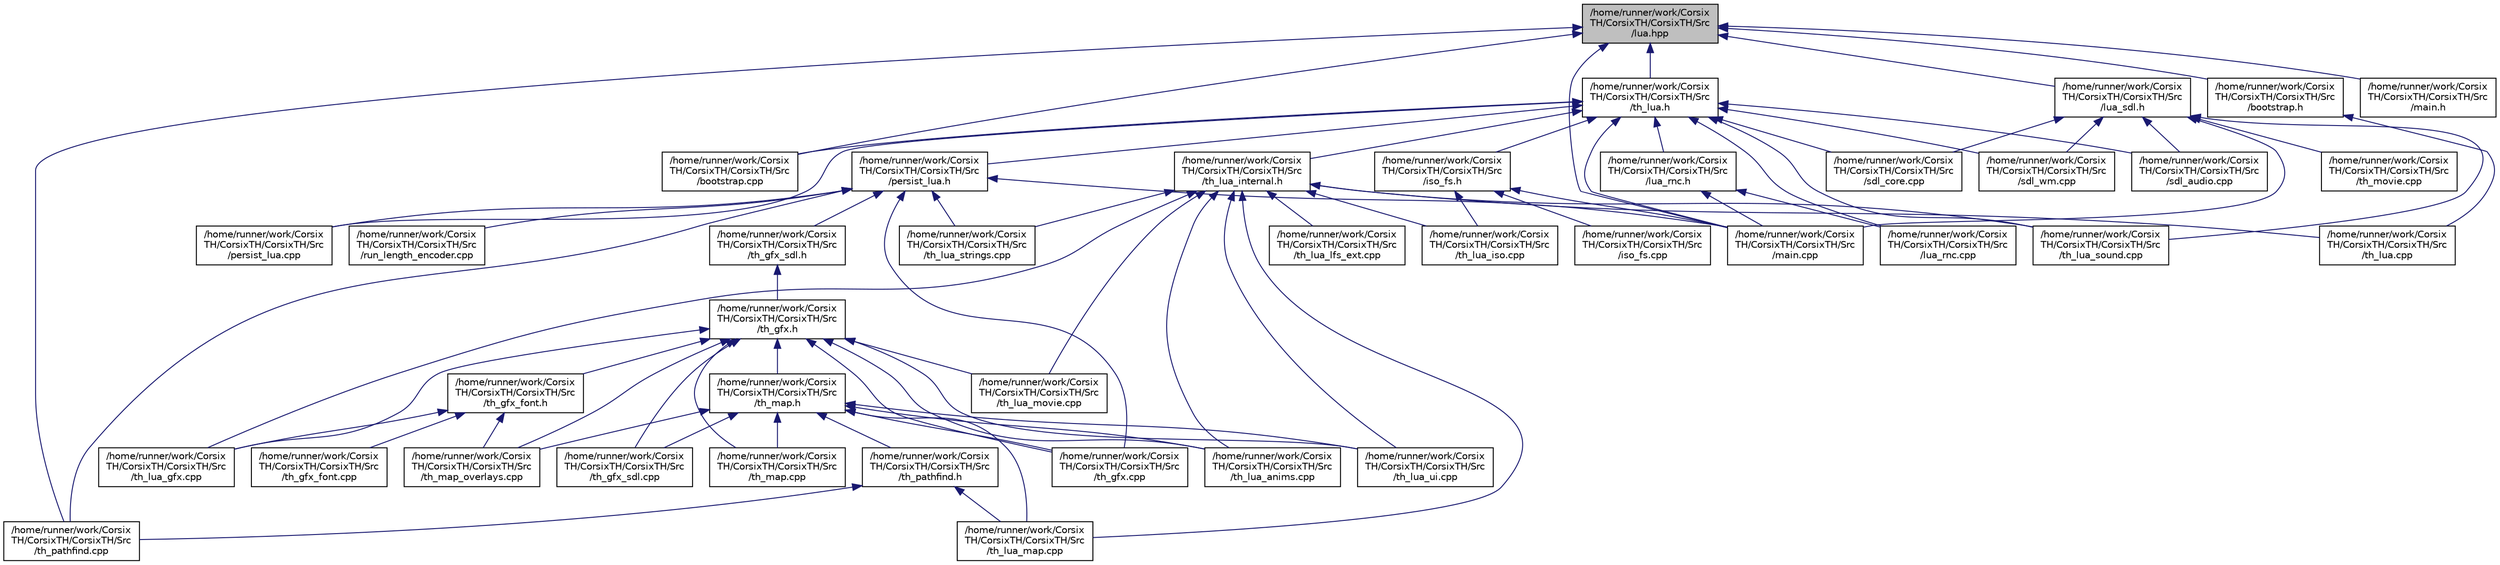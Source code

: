 digraph "/home/runner/work/CorsixTH/CorsixTH/CorsixTH/Src/lua.hpp"
{
 // LATEX_PDF_SIZE
  edge [fontname="Helvetica",fontsize="10",labelfontname="Helvetica",labelfontsize="10"];
  node [fontname="Helvetica",fontsize="10",shape=record];
  Node1 [label="/home/runner/work/Corsix\lTH/CorsixTH/CorsixTH/Src\l/lua.hpp",height=0.2,width=0.4,color="black", fillcolor="grey75", style="filled", fontcolor="black",tooltip=" "];
  Node1 -> Node2 [dir="back",color="midnightblue",fontsize="10",style="solid",fontname="Helvetica"];
  Node2 [label="/home/runner/work/Corsix\lTH/CorsixTH/CorsixTH/Src\l/bootstrap.cpp",height=0.2,width=0.4,color="black", fillcolor="white", style="filled",URL="$bootstrap_8cpp.html",tooltip=" "];
  Node1 -> Node3 [dir="back",color="midnightblue",fontsize="10",style="solid",fontname="Helvetica"];
  Node3 [label="/home/runner/work/Corsix\lTH/CorsixTH/CorsixTH/Src\l/th_lua.h",height=0.2,width=0.4,color="black", fillcolor="white", style="filled",URL="$th__lua_8h.html",tooltip=" "];
  Node3 -> Node2 [dir="back",color="midnightblue",fontsize="10",style="solid",fontname="Helvetica"];
  Node3 -> Node4 [dir="back",color="midnightblue",fontsize="10",style="solid",fontname="Helvetica"];
  Node4 [label="/home/runner/work/Corsix\lTH/CorsixTH/CorsixTH/Src\l/iso_fs.h",height=0.2,width=0.4,color="black", fillcolor="white", style="filled",URL="$iso__fs_8h.html",tooltip=" "];
  Node4 -> Node5 [dir="back",color="midnightblue",fontsize="10",style="solid",fontname="Helvetica"];
  Node5 [label="/home/runner/work/Corsix\lTH/CorsixTH/CorsixTH/Src\l/iso_fs.cpp",height=0.2,width=0.4,color="black", fillcolor="white", style="filled",URL="$iso__fs_8cpp.html",tooltip=" "];
  Node4 -> Node6 [dir="back",color="midnightblue",fontsize="10",style="solid",fontname="Helvetica"];
  Node6 [label="/home/runner/work/Corsix\lTH/CorsixTH/CorsixTH/Src\l/main.cpp",height=0.2,width=0.4,color="black", fillcolor="white", style="filled",URL="$main_8cpp.html",tooltip=" "];
  Node4 -> Node7 [dir="back",color="midnightblue",fontsize="10",style="solid",fontname="Helvetica"];
  Node7 [label="/home/runner/work/Corsix\lTH/CorsixTH/CorsixTH/Src\l/th_lua_iso.cpp",height=0.2,width=0.4,color="black", fillcolor="white", style="filled",URL="$th__lua__iso_8cpp.html",tooltip=" "];
  Node3 -> Node8 [dir="back",color="midnightblue",fontsize="10",style="solid",fontname="Helvetica"];
  Node8 [label="/home/runner/work/Corsix\lTH/CorsixTH/CorsixTH/Src\l/lua_rnc.h",height=0.2,width=0.4,color="black", fillcolor="white", style="filled",URL="$lua__rnc_8h.html",tooltip=" "];
  Node8 -> Node9 [dir="back",color="midnightblue",fontsize="10",style="solid",fontname="Helvetica"];
  Node9 [label="/home/runner/work/Corsix\lTH/CorsixTH/CorsixTH/Src\l/lua_rnc.cpp",height=0.2,width=0.4,color="black", fillcolor="white", style="filled",URL="$lua__rnc_8cpp.html",tooltip=" "];
  Node8 -> Node6 [dir="back",color="midnightblue",fontsize="10",style="solid",fontname="Helvetica"];
  Node3 -> Node9 [dir="back",color="midnightblue",fontsize="10",style="solid",fontname="Helvetica"];
  Node3 -> Node10 [dir="back",color="midnightblue",fontsize="10",style="solid",fontname="Helvetica"];
  Node10 [label="/home/runner/work/Corsix\lTH/CorsixTH/CorsixTH/Src\l/persist_lua.h",height=0.2,width=0.4,color="black", fillcolor="white", style="filled",URL="$persist__lua_8h.html",tooltip=" "];
  Node10 -> Node6 [dir="back",color="midnightblue",fontsize="10",style="solid",fontname="Helvetica"];
  Node10 -> Node11 [dir="back",color="midnightblue",fontsize="10",style="solid",fontname="Helvetica"];
  Node11 [label="/home/runner/work/Corsix\lTH/CorsixTH/CorsixTH/Src\l/persist_lua.cpp",height=0.2,width=0.4,color="black", fillcolor="white", style="filled",URL="$persist__lua_8cpp.html",tooltip=" "];
  Node10 -> Node12 [dir="back",color="midnightblue",fontsize="10",style="solid",fontname="Helvetica"];
  Node12 [label="/home/runner/work/Corsix\lTH/CorsixTH/CorsixTH/Src\l/run_length_encoder.cpp",height=0.2,width=0.4,color="black", fillcolor="white", style="filled",URL="$run__length__encoder_8cpp.html",tooltip=" "];
  Node10 -> Node13 [dir="back",color="midnightblue",fontsize="10",style="solid",fontname="Helvetica"];
  Node13 [label="/home/runner/work/Corsix\lTH/CorsixTH/CorsixTH/Src\l/th_gfx_sdl.h",height=0.2,width=0.4,color="black", fillcolor="white", style="filled",URL="$th__gfx__sdl_8h.html",tooltip=" "];
  Node13 -> Node14 [dir="back",color="midnightblue",fontsize="10",style="solid",fontname="Helvetica"];
  Node14 [label="/home/runner/work/Corsix\lTH/CorsixTH/CorsixTH/Src\l/th_gfx.h",height=0.2,width=0.4,color="black", fillcolor="white", style="filled",URL="$th__gfx_8h.html",tooltip=" "];
  Node14 -> Node15 [dir="back",color="midnightblue",fontsize="10",style="solid",fontname="Helvetica"];
  Node15 [label="/home/runner/work/Corsix\lTH/CorsixTH/CorsixTH/Src\l/th_gfx.cpp",height=0.2,width=0.4,color="black", fillcolor="white", style="filled",URL="$th__gfx_8cpp.html",tooltip=" "];
  Node14 -> Node16 [dir="back",color="midnightblue",fontsize="10",style="solid",fontname="Helvetica"];
  Node16 [label="/home/runner/work/Corsix\lTH/CorsixTH/CorsixTH/Src\l/th_map.h",height=0.2,width=0.4,color="black", fillcolor="white", style="filled",URL="$th__map_8h.html",tooltip=" "];
  Node16 -> Node15 [dir="back",color="midnightblue",fontsize="10",style="solid",fontname="Helvetica"];
  Node16 -> Node17 [dir="back",color="midnightblue",fontsize="10",style="solid",fontname="Helvetica"];
  Node17 [label="/home/runner/work/Corsix\lTH/CorsixTH/CorsixTH/Src\l/th_gfx_sdl.cpp",height=0.2,width=0.4,color="black", fillcolor="white", style="filled",URL="$th__gfx__sdl_8cpp.html",tooltip=" "];
  Node16 -> Node18 [dir="back",color="midnightblue",fontsize="10",style="solid",fontname="Helvetica"];
  Node18 [label="/home/runner/work/Corsix\lTH/CorsixTH/CorsixTH/Src\l/th_lua_anims.cpp",height=0.2,width=0.4,color="black", fillcolor="white", style="filled",URL="$th__lua__anims_8cpp.html",tooltip=" "];
  Node16 -> Node19 [dir="back",color="midnightblue",fontsize="10",style="solid",fontname="Helvetica"];
  Node19 [label="/home/runner/work/Corsix\lTH/CorsixTH/CorsixTH/Src\l/th_lua_map.cpp",height=0.2,width=0.4,color="black", fillcolor="white", style="filled",URL="$th__lua__map_8cpp.html",tooltip=" "];
  Node16 -> Node20 [dir="back",color="midnightblue",fontsize="10",style="solid",fontname="Helvetica"];
  Node20 [label="/home/runner/work/Corsix\lTH/CorsixTH/CorsixTH/Src\l/th_pathfind.h",height=0.2,width=0.4,color="black", fillcolor="white", style="filled",URL="$th__pathfind_8h.html",tooltip=" "];
  Node20 -> Node19 [dir="back",color="midnightblue",fontsize="10",style="solid",fontname="Helvetica"];
  Node20 -> Node21 [dir="back",color="midnightblue",fontsize="10",style="solid",fontname="Helvetica"];
  Node21 [label="/home/runner/work/Corsix\lTH/CorsixTH/CorsixTH/Src\l/th_pathfind.cpp",height=0.2,width=0.4,color="black", fillcolor="white", style="filled",URL="$th__pathfind_8cpp.html",tooltip=" "];
  Node16 -> Node22 [dir="back",color="midnightblue",fontsize="10",style="solid",fontname="Helvetica"];
  Node22 [label="/home/runner/work/Corsix\lTH/CorsixTH/CorsixTH/Src\l/th_lua_ui.cpp",height=0.2,width=0.4,color="black", fillcolor="white", style="filled",URL="$th__lua__ui_8cpp.html",tooltip=" "];
  Node16 -> Node23 [dir="back",color="midnightblue",fontsize="10",style="solid",fontname="Helvetica"];
  Node23 [label="/home/runner/work/Corsix\lTH/CorsixTH/CorsixTH/Src\l/th_map.cpp",height=0.2,width=0.4,color="black", fillcolor="white", style="filled",URL="$th__map_8cpp.html",tooltip=" "];
  Node16 -> Node24 [dir="back",color="midnightblue",fontsize="10",style="solid",fontname="Helvetica"];
  Node24 [label="/home/runner/work/Corsix\lTH/CorsixTH/CorsixTH/Src\l/th_map_overlays.cpp",height=0.2,width=0.4,color="black", fillcolor="white", style="filled",URL="$th__map__overlays_8cpp.html",tooltip=" "];
  Node14 -> Node25 [dir="back",color="midnightblue",fontsize="10",style="solid",fontname="Helvetica"];
  Node25 [label="/home/runner/work/Corsix\lTH/CorsixTH/CorsixTH/Src\l/th_gfx_font.h",height=0.2,width=0.4,color="black", fillcolor="white", style="filled",URL="$th__gfx__font_8h.html",tooltip=" "];
  Node25 -> Node26 [dir="back",color="midnightblue",fontsize="10",style="solid",fontname="Helvetica"];
  Node26 [label="/home/runner/work/Corsix\lTH/CorsixTH/CorsixTH/Src\l/th_gfx_font.cpp",height=0.2,width=0.4,color="black", fillcolor="white", style="filled",URL="$th__gfx__font_8cpp.html",tooltip=" "];
  Node25 -> Node27 [dir="back",color="midnightblue",fontsize="10",style="solid",fontname="Helvetica"];
  Node27 [label="/home/runner/work/Corsix\lTH/CorsixTH/CorsixTH/Src\l/th_lua_gfx.cpp",height=0.2,width=0.4,color="black", fillcolor="white", style="filled",URL="$th__lua__gfx_8cpp.html",tooltip=" "];
  Node25 -> Node24 [dir="back",color="midnightblue",fontsize="10",style="solid",fontname="Helvetica"];
  Node14 -> Node17 [dir="back",color="midnightblue",fontsize="10",style="solid",fontname="Helvetica"];
  Node14 -> Node18 [dir="back",color="midnightblue",fontsize="10",style="solid",fontname="Helvetica"];
  Node14 -> Node27 [dir="back",color="midnightblue",fontsize="10",style="solid",fontname="Helvetica"];
  Node14 -> Node28 [dir="back",color="midnightblue",fontsize="10",style="solid",fontname="Helvetica"];
  Node28 [label="/home/runner/work/Corsix\lTH/CorsixTH/CorsixTH/Src\l/th_lua_movie.cpp",height=0.2,width=0.4,color="black", fillcolor="white", style="filled",URL="$th__lua__movie_8cpp.html",tooltip=" "];
  Node14 -> Node22 [dir="back",color="midnightblue",fontsize="10",style="solid",fontname="Helvetica"];
  Node14 -> Node23 [dir="back",color="midnightblue",fontsize="10",style="solid",fontname="Helvetica"];
  Node14 -> Node24 [dir="back",color="midnightblue",fontsize="10",style="solid",fontname="Helvetica"];
  Node10 -> Node15 [dir="back",color="midnightblue",fontsize="10",style="solid",fontname="Helvetica"];
  Node10 -> Node29 [dir="back",color="midnightblue",fontsize="10",style="solid",fontname="Helvetica"];
  Node29 [label="/home/runner/work/Corsix\lTH/CorsixTH/CorsixTH/Src\l/th_lua_strings.cpp",height=0.2,width=0.4,color="black", fillcolor="white", style="filled",URL="$th__lua__strings_8cpp.html",tooltip=" "];
  Node10 -> Node21 [dir="back",color="midnightblue",fontsize="10",style="solid",fontname="Helvetica"];
  Node3 -> Node6 [dir="back",color="midnightblue",fontsize="10",style="solid",fontname="Helvetica"];
  Node3 -> Node11 [dir="back",color="midnightblue",fontsize="10",style="solid",fontname="Helvetica"];
  Node3 -> Node30 [dir="back",color="midnightblue",fontsize="10",style="solid",fontname="Helvetica"];
  Node30 [label="/home/runner/work/Corsix\lTH/CorsixTH/CorsixTH/Src\l/sdl_audio.cpp",height=0.2,width=0.4,color="black", fillcolor="white", style="filled",URL="$sdl__audio_8cpp.html",tooltip=" "];
  Node3 -> Node31 [dir="back",color="midnightblue",fontsize="10",style="solid",fontname="Helvetica"];
  Node31 [label="/home/runner/work/Corsix\lTH/CorsixTH/CorsixTH/Src\l/sdl_core.cpp",height=0.2,width=0.4,color="black", fillcolor="white", style="filled",URL="$sdl__core_8cpp.html",tooltip=" "];
  Node3 -> Node32 [dir="back",color="midnightblue",fontsize="10",style="solid",fontname="Helvetica"];
  Node32 [label="/home/runner/work/Corsix\lTH/CorsixTH/CorsixTH/Src\l/sdl_wm.cpp",height=0.2,width=0.4,color="black", fillcolor="white", style="filled",URL="$sdl__wm_8cpp.html",tooltip=" "];
  Node3 -> Node33 [dir="back",color="midnightblue",fontsize="10",style="solid",fontname="Helvetica"];
  Node33 [label="/home/runner/work/Corsix\lTH/CorsixTH/CorsixTH/Src\l/th_lua_internal.h",height=0.2,width=0.4,color="black", fillcolor="white", style="filled",URL="$th__lua__internal_8h.html",tooltip=" "];
  Node33 -> Node34 [dir="back",color="midnightblue",fontsize="10",style="solid",fontname="Helvetica"];
  Node34 [label="/home/runner/work/Corsix\lTH/CorsixTH/CorsixTH/Src\l/th_lua.cpp",height=0.2,width=0.4,color="black", fillcolor="white", style="filled",URL="$th__lua_8cpp.html",tooltip=" "];
  Node33 -> Node18 [dir="back",color="midnightblue",fontsize="10",style="solid",fontname="Helvetica"];
  Node33 -> Node27 [dir="back",color="midnightblue",fontsize="10",style="solid",fontname="Helvetica"];
  Node33 -> Node7 [dir="back",color="midnightblue",fontsize="10",style="solid",fontname="Helvetica"];
  Node33 -> Node35 [dir="back",color="midnightblue",fontsize="10",style="solid",fontname="Helvetica"];
  Node35 [label="/home/runner/work/Corsix\lTH/CorsixTH/CorsixTH/Src\l/th_lua_lfs_ext.cpp",height=0.2,width=0.4,color="black", fillcolor="white", style="filled",URL="$th__lua__lfs__ext_8cpp.html",tooltip=" "];
  Node33 -> Node19 [dir="back",color="midnightblue",fontsize="10",style="solid",fontname="Helvetica"];
  Node33 -> Node28 [dir="back",color="midnightblue",fontsize="10",style="solid",fontname="Helvetica"];
  Node33 -> Node36 [dir="back",color="midnightblue",fontsize="10",style="solid",fontname="Helvetica"];
  Node36 [label="/home/runner/work/Corsix\lTH/CorsixTH/CorsixTH/Src\l/th_lua_sound.cpp",height=0.2,width=0.4,color="black", fillcolor="white", style="filled",URL="$th__lua__sound_8cpp.html",tooltip=" "];
  Node33 -> Node29 [dir="back",color="midnightblue",fontsize="10",style="solid",fontname="Helvetica"];
  Node33 -> Node22 [dir="back",color="midnightblue",fontsize="10",style="solid",fontname="Helvetica"];
  Node3 -> Node36 [dir="back",color="midnightblue",fontsize="10",style="solid",fontname="Helvetica"];
  Node1 -> Node37 [dir="back",color="midnightblue",fontsize="10",style="solid",fontname="Helvetica"];
  Node37 [label="/home/runner/work/Corsix\lTH/CorsixTH/CorsixTH/Src\l/bootstrap.h",height=0.2,width=0.4,color="black", fillcolor="white", style="filled",URL="$bootstrap_8h.html",tooltip=" "];
  Node37 -> Node34 [dir="back",color="midnightblue",fontsize="10",style="solid",fontname="Helvetica"];
  Node1 -> Node38 [dir="back",color="midnightblue",fontsize="10",style="solid",fontname="Helvetica"];
  Node38 [label="/home/runner/work/Corsix\lTH/CorsixTH/CorsixTH/Src\l/lua_sdl.h",height=0.2,width=0.4,color="black", fillcolor="white", style="filled",URL="$lua__sdl_8h.html",tooltip=" "];
  Node38 -> Node6 [dir="back",color="midnightblue",fontsize="10",style="solid",fontname="Helvetica"];
  Node38 -> Node30 [dir="back",color="midnightblue",fontsize="10",style="solid",fontname="Helvetica"];
  Node38 -> Node31 [dir="back",color="midnightblue",fontsize="10",style="solid",fontname="Helvetica"];
  Node38 -> Node32 [dir="back",color="midnightblue",fontsize="10",style="solid",fontname="Helvetica"];
  Node38 -> Node36 [dir="back",color="midnightblue",fontsize="10",style="solid",fontname="Helvetica"];
  Node38 -> Node39 [dir="back",color="midnightblue",fontsize="10",style="solid",fontname="Helvetica"];
  Node39 [label="/home/runner/work/Corsix\lTH/CorsixTH/CorsixTH/Src\l/th_movie.cpp",height=0.2,width=0.4,color="black", fillcolor="white", style="filled",URL="$th__movie_8cpp.html",tooltip=" "];
  Node1 -> Node6 [dir="back",color="midnightblue",fontsize="10",style="solid",fontname="Helvetica"];
  Node1 -> Node40 [dir="back",color="midnightblue",fontsize="10",style="solid",fontname="Helvetica"];
  Node40 [label="/home/runner/work/Corsix\lTH/CorsixTH/CorsixTH/Src\l/main.h",height=0.2,width=0.4,color="black", fillcolor="white", style="filled",URL="$main_8h.html",tooltip=" "];
  Node1 -> Node21 [dir="back",color="midnightblue",fontsize="10",style="solid",fontname="Helvetica"];
}
